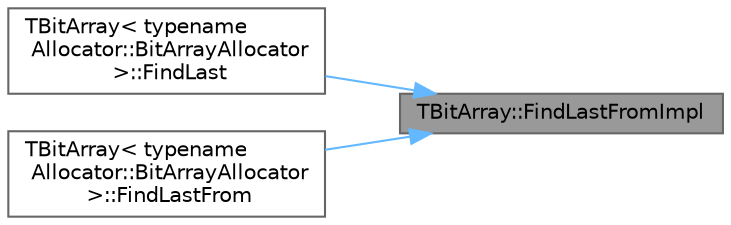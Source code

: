 digraph "TBitArray::FindLastFromImpl"
{
 // INTERACTIVE_SVG=YES
 // LATEX_PDF_SIZE
  bgcolor="transparent";
  edge [fontname=Helvetica,fontsize=10,labelfontname=Helvetica,labelfontsize=10];
  node [fontname=Helvetica,fontsize=10,shape=box,height=0.2,width=0.4];
  rankdir="RL";
  Node1 [id="Node000001",label="TBitArray::FindLastFromImpl",height=0.2,width=0.4,color="gray40", fillcolor="grey60", style="filled", fontcolor="black",tooltip=" "];
  Node1 -> Node2 [id="edge1_Node000001_Node000002",dir="back",color="steelblue1",style="solid",tooltip=" "];
  Node2 [id="Node000002",label="TBitArray\< typename\l Allocator::BitArrayAllocator\l \>::FindLast",height=0.2,width=0.4,color="grey40", fillcolor="white", style="filled",URL="$d5/d67/classTBitArray.html#a49f11ba734dd9a84de9afd38de803251",tooltip=" "];
  Node1 -> Node3 [id="edge2_Node000001_Node000003",dir="back",color="steelblue1",style="solid",tooltip=" "];
  Node3 [id="Node000003",label="TBitArray\< typename\l Allocator::BitArrayAllocator\l \>::FindLastFrom",height=0.2,width=0.4,color="grey40", fillcolor="white", style="filled",URL="$d5/d67/classTBitArray.html#abf3f47ed13bbb95c1841ef2454137378",tooltip=" "];
}
